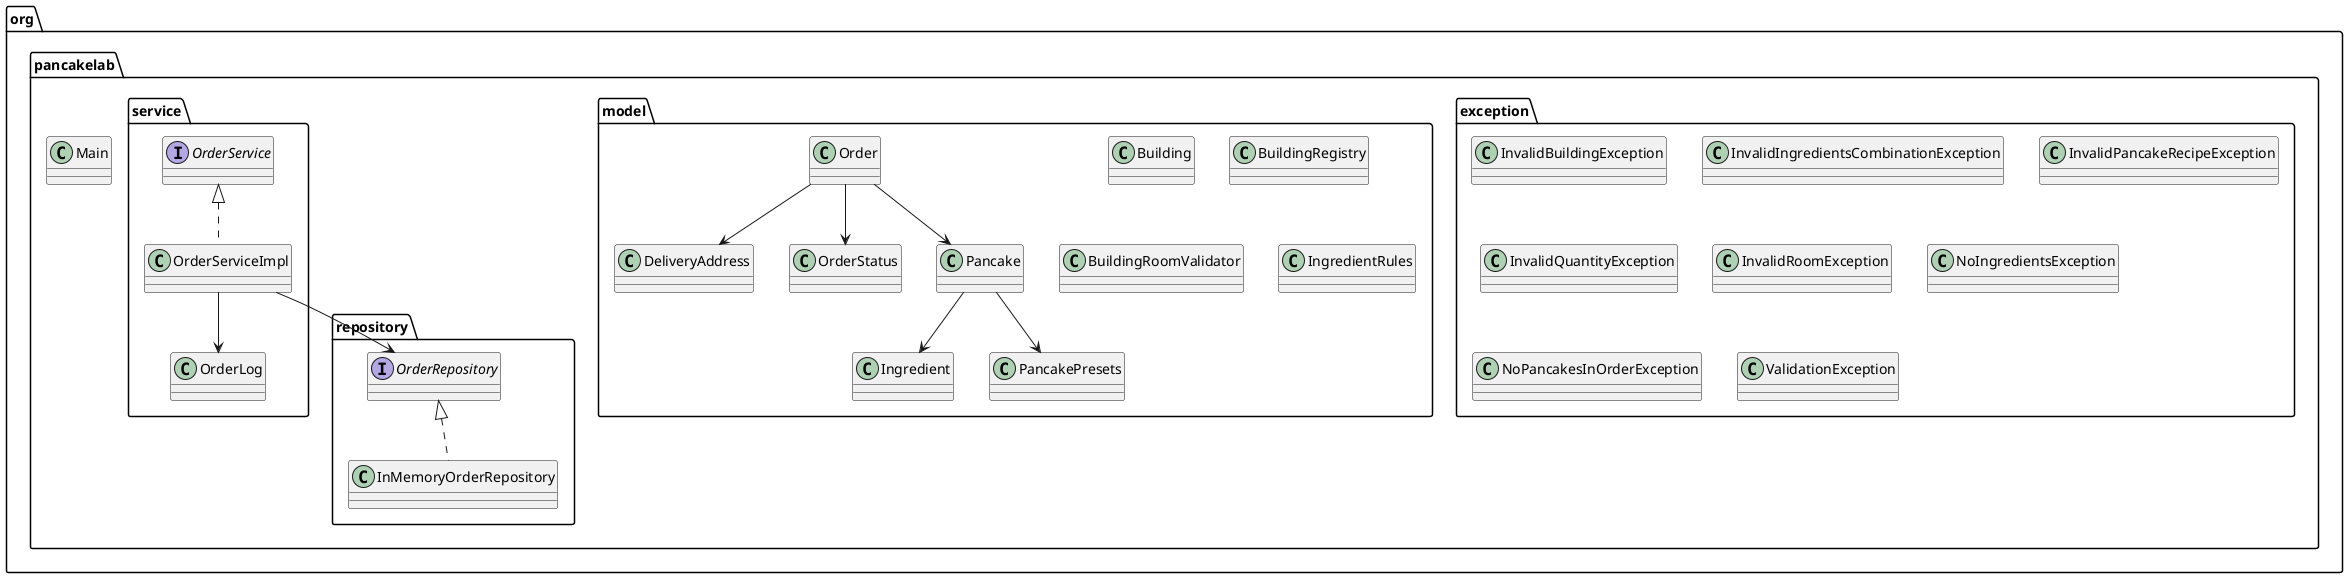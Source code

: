 @startuml
package "org.pancakelab" {

  package exception {
    class InvalidBuildingException
    class InvalidIngredientsCombinationException
    class InvalidPancakeRecipeException
    class InvalidQuantityException
    class InvalidRoomException
    class NoIngredientsException
    class NoPancakesInOrderException
    class ValidationException
  }

  package model {
    class Building
    class BuildingRegistry
    class BuildingRoomValidator
    class DeliveryAddress
    class Ingredient
    class IngredientRules
    class Order
    class OrderStatus
    class Pancake
    class PancakePresets
  }

  package repository {
    interface OrderRepository
    class InMemoryOrderRepository
  }

  package service {
    class OrderLog
    interface OrderService
    class OrderServiceImpl
  }

  class Main
}

' Relationships
OrderRepository <|.. InMemoryOrderRepository
OrderService <|.. OrderServiceImpl
OrderServiceImpl --> OrderRepository
OrderServiceImpl --> OrderLog

Order --> OrderStatus
Order --> DeliveryAddress
Order --> Pancake
Pancake --> Ingredient
Pancake --> PancakePresets

@enduml